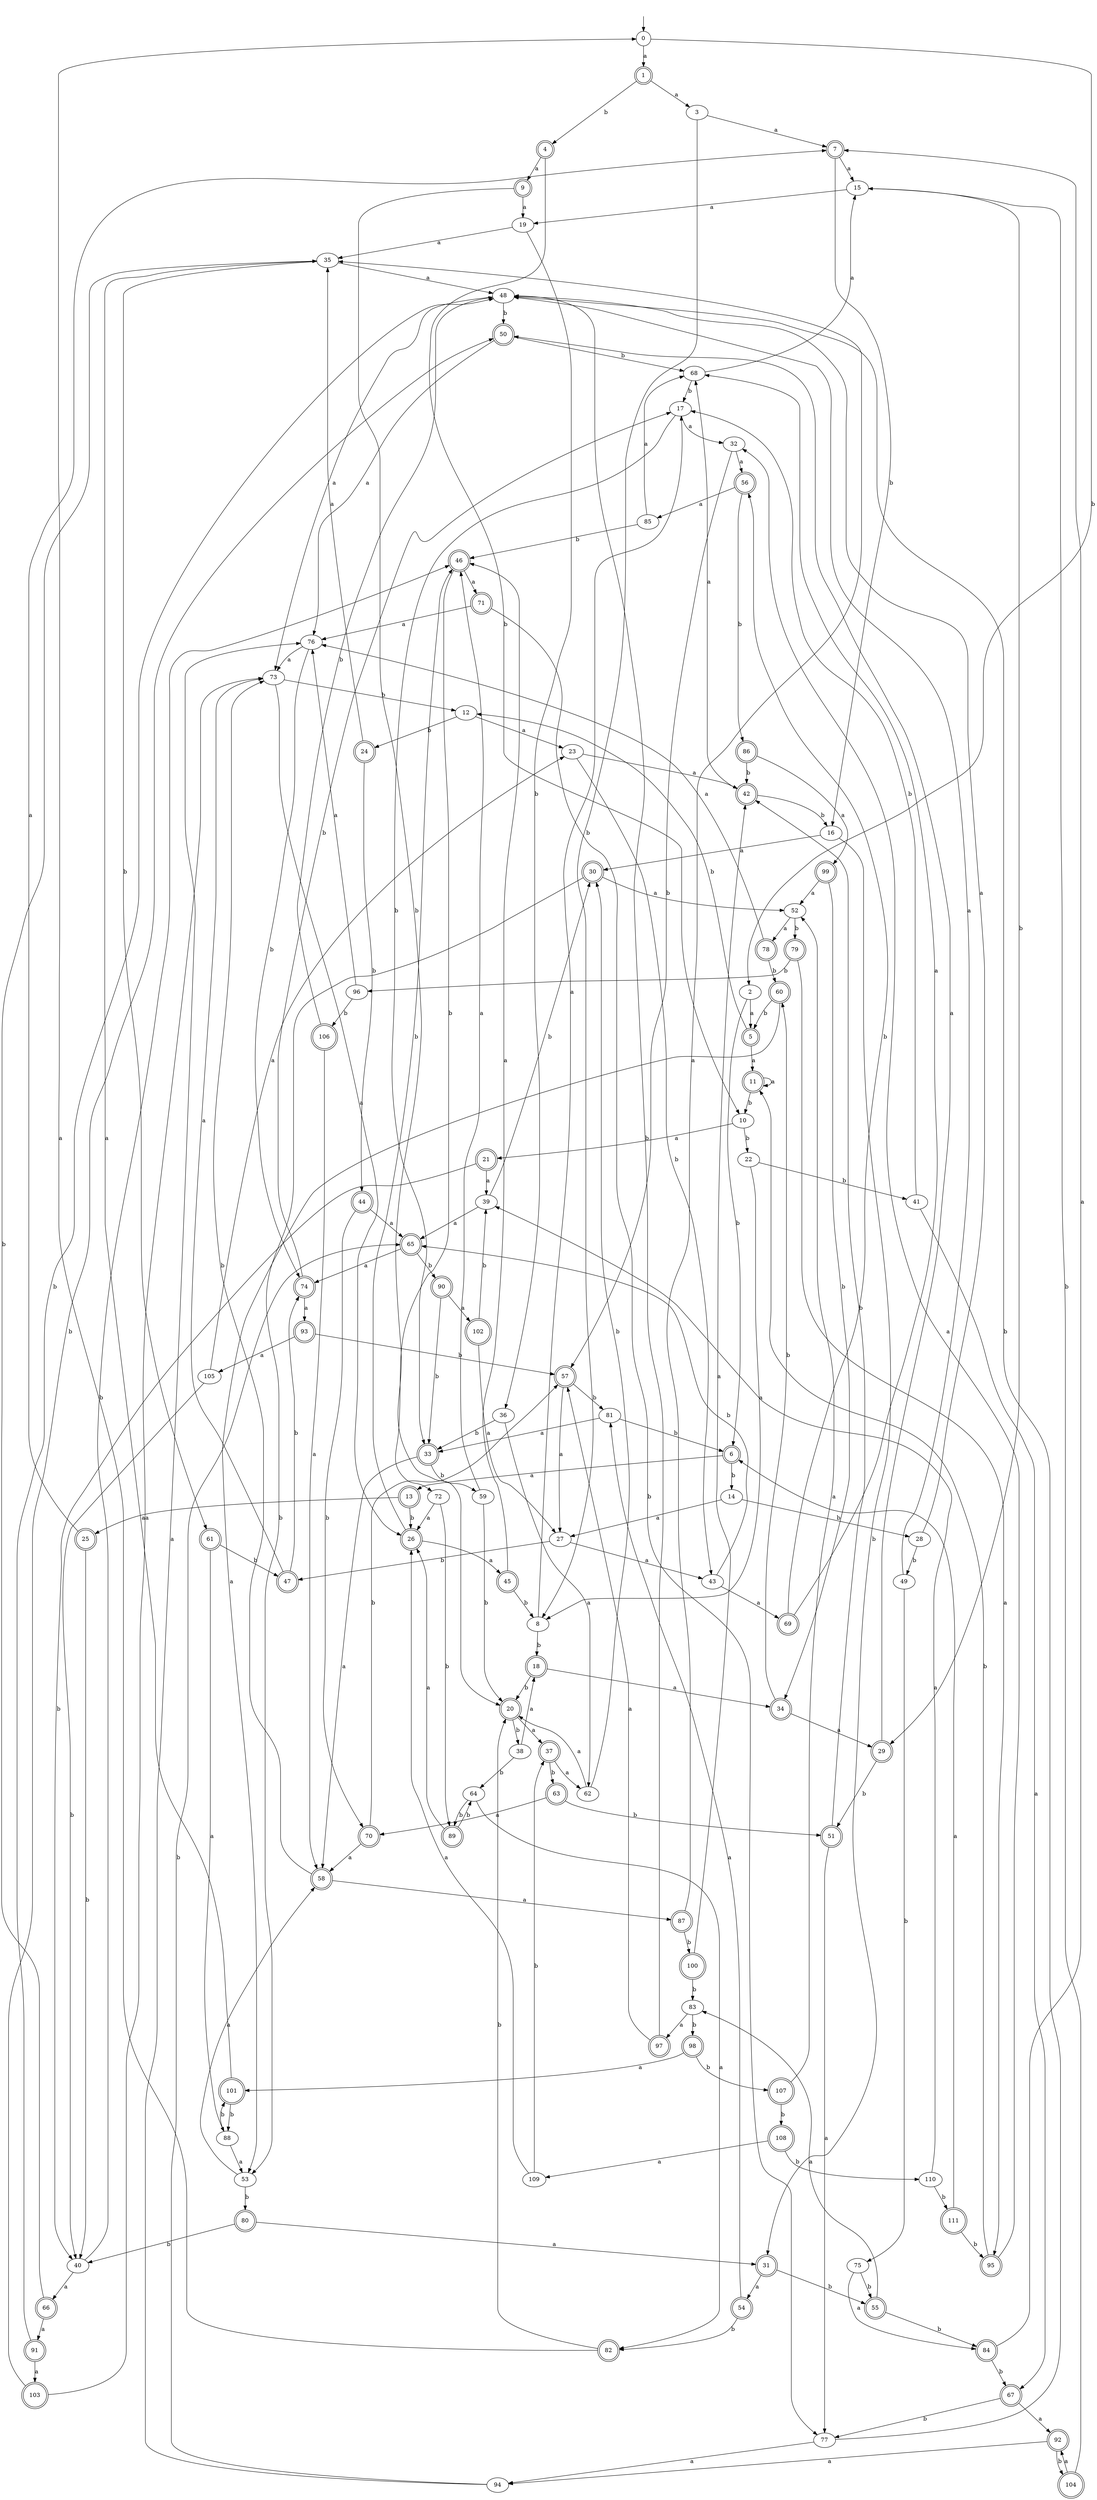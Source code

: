 digraph RandomDFA {
  __start0 [label="", shape=none];
  __start0 -> 0 [label=""];
  0 [shape=circle]
  0 -> 1 [label="a"]
  0 -> 2 [label="b"]
  1 [shape=doublecircle]
  1 -> 3 [label="a"]
  1 -> 4 [label="b"]
  2
  2 -> 5 [label="a"]
  2 -> 6 [label="b"]
  3
  3 -> 7 [label="a"]
  3 -> 8 [label="b"]
  4 [shape=doublecircle]
  4 -> 9 [label="a"]
  4 -> 10 [label="b"]
  5 [shape=doublecircle]
  5 -> 11 [label="a"]
  5 -> 12 [label="b"]
  6 [shape=doublecircle]
  6 -> 13 [label="a"]
  6 -> 14 [label="b"]
  7 [shape=doublecircle]
  7 -> 15 [label="a"]
  7 -> 16 [label="b"]
  8
  8 -> 17 [label="a"]
  8 -> 18 [label="b"]
  9 [shape=doublecircle]
  9 -> 19 [label="a"]
  9 -> 20 [label="b"]
  10
  10 -> 21 [label="a"]
  10 -> 22 [label="b"]
  11 [shape=doublecircle]
  11 -> 11 [label="a"]
  11 -> 10 [label="b"]
  12
  12 -> 23 [label="a"]
  12 -> 24 [label="b"]
  13 [shape=doublecircle]
  13 -> 25 [label="a"]
  13 -> 26 [label="b"]
  14
  14 -> 27 [label="a"]
  14 -> 28 [label="b"]
  15
  15 -> 19 [label="a"]
  15 -> 29 [label="b"]
  16
  16 -> 30 [label="a"]
  16 -> 31 [label="b"]
  17
  17 -> 32 [label="a"]
  17 -> 33 [label="b"]
  18 [shape=doublecircle]
  18 -> 34 [label="a"]
  18 -> 20 [label="b"]
  19
  19 -> 35 [label="a"]
  19 -> 36 [label="b"]
  20 [shape=doublecircle]
  20 -> 37 [label="a"]
  20 -> 38 [label="b"]
  21 [shape=doublecircle]
  21 -> 39 [label="a"]
  21 -> 40 [label="b"]
  22
  22 -> 8 [label="a"]
  22 -> 41 [label="b"]
  23
  23 -> 42 [label="a"]
  23 -> 43 [label="b"]
  24 [shape=doublecircle]
  24 -> 35 [label="a"]
  24 -> 44 [label="b"]
  25 [shape=doublecircle]
  25 -> 7 [label="a"]
  25 -> 40 [label="b"]
  26 [shape=doublecircle]
  26 -> 45 [label="a"]
  26 -> 46 [label="b"]
  27
  27 -> 43 [label="a"]
  27 -> 47 [label="b"]
  28
  28 -> 48 [label="a"]
  28 -> 49 [label="b"]
  29 [shape=doublecircle]
  29 -> 50 [label="a"]
  29 -> 51 [label="b"]
  30 [shape=doublecircle]
  30 -> 52 [label="a"]
  30 -> 53 [label="b"]
  31 [shape=doublecircle]
  31 -> 54 [label="a"]
  31 -> 55 [label="b"]
  32
  32 -> 56 [label="a"]
  32 -> 57 [label="b"]
  33 [shape=doublecircle]
  33 -> 58 [label="a"]
  33 -> 59 [label="b"]
  34 [shape=doublecircle]
  34 -> 29 [label="a"]
  34 -> 60 [label="b"]
  35
  35 -> 48 [label="a"]
  35 -> 61 [label="b"]
  36
  36 -> 62 [label="a"]
  36 -> 33 [label="b"]
  37 [shape=doublecircle]
  37 -> 62 [label="a"]
  37 -> 63 [label="b"]
  38
  38 -> 18 [label="a"]
  38 -> 64 [label="b"]
  39
  39 -> 65 [label="a"]
  39 -> 30 [label="b"]
  40
  40 -> 66 [label="a"]
  40 -> 46 [label="b"]
  41
  41 -> 67 [label="a"]
  41 -> 17 [label="b"]
  42 [shape=doublecircle]
  42 -> 68 [label="a"]
  42 -> 16 [label="b"]
  43
  43 -> 69 [label="a"]
  43 -> 65 [label="b"]
  44 [shape=doublecircle]
  44 -> 65 [label="a"]
  44 -> 70 [label="b"]
  45 [shape=doublecircle]
  45 -> 46 [label="a"]
  45 -> 8 [label="b"]
  46 [shape=doublecircle]
  46 -> 71 [label="a"]
  46 -> 72 [label="b"]
  47 [shape=doublecircle]
  47 -> 73 [label="a"]
  47 -> 74 [label="b"]
  48
  48 -> 73 [label="a"]
  48 -> 50 [label="b"]
  49
  49 -> 48 [label="a"]
  49 -> 75 [label="b"]
  50 [shape=doublecircle]
  50 -> 76 [label="a"]
  50 -> 68 [label="b"]
  51 [shape=doublecircle]
  51 -> 77 [label="a"]
  51 -> 42 [label="b"]
  52
  52 -> 78 [label="a"]
  52 -> 79 [label="b"]
  53
  53 -> 58 [label="a"]
  53 -> 80 [label="b"]
  54 [shape=doublecircle]
  54 -> 81 [label="a"]
  54 -> 82 [label="b"]
  55 [shape=doublecircle]
  55 -> 83 [label="a"]
  55 -> 84 [label="b"]
  56 [shape=doublecircle]
  56 -> 85 [label="a"]
  56 -> 86 [label="b"]
  57 [shape=doublecircle]
  57 -> 27 [label="a"]
  57 -> 81 [label="b"]
  58 [shape=doublecircle]
  58 -> 87 [label="a"]
  58 -> 73 [label="b"]
  59
  59 -> 46 [label="a"]
  59 -> 20 [label="b"]
  60 [shape=doublecircle]
  60 -> 53 [label="a"]
  60 -> 5 [label="b"]
  61 [shape=doublecircle]
  61 -> 88 [label="a"]
  61 -> 47 [label="b"]
  62
  62 -> 20 [label="a"]
  62 -> 30 [label="b"]
  63 [shape=doublecircle]
  63 -> 70 [label="a"]
  63 -> 51 [label="b"]
  64
  64 -> 82 [label="a"]
  64 -> 89 [label="b"]
  65 [shape=doublecircle]
  65 -> 74 [label="a"]
  65 -> 90 [label="b"]
  66 [shape=doublecircle]
  66 -> 91 [label="a"]
  66 -> 35 [label="b"]
  67 [shape=doublecircle]
  67 -> 92 [label="a"]
  67 -> 77 [label="b"]
  68
  68 -> 15 [label="a"]
  68 -> 17 [label="b"]
  69 [shape=doublecircle]
  69 -> 68 [label="a"]
  69 -> 56 [label="b"]
  70 [shape=doublecircle]
  70 -> 58 [label="a"]
  70 -> 57 [label="b"]
  71 [shape=doublecircle]
  71 -> 76 [label="a"]
  71 -> 77 [label="b"]
  72
  72 -> 26 [label="a"]
  72 -> 89 [label="b"]
  73
  73 -> 26 [label="a"]
  73 -> 12 [label="b"]
  74 [shape=doublecircle]
  74 -> 93 [label="a"]
  74 -> 17 [label="b"]
  75
  75 -> 84 [label="a"]
  75 -> 55 [label="b"]
  76
  76 -> 73 [label="a"]
  76 -> 74 [label="b"]
  77
  77 -> 94 [label="a"]
  77 -> 48 [label="b"]
  78 [shape=doublecircle]
  78 -> 76 [label="a"]
  78 -> 60 [label="b"]
  79 [shape=doublecircle]
  79 -> 95 [label="a"]
  79 -> 96 [label="b"]
  80 [shape=doublecircle]
  80 -> 31 [label="a"]
  80 -> 40 [label="b"]
  81
  81 -> 33 [label="a"]
  81 -> 6 [label="b"]
  82 [shape=doublecircle]
  82 -> 0 [label="a"]
  82 -> 20 [label="b"]
  83
  83 -> 97 [label="a"]
  83 -> 98 [label="b"]
  84 [shape=doublecircle]
  84 -> 7 [label="a"]
  84 -> 67 [label="b"]
  85
  85 -> 68 [label="a"]
  85 -> 46 [label="b"]
  86 [shape=doublecircle]
  86 -> 99 [label="a"]
  86 -> 42 [label="b"]
  87 [shape=doublecircle]
  87 -> 35 [label="a"]
  87 -> 100 [label="b"]
  88
  88 -> 53 [label="a"]
  88 -> 101 [label="b"]
  89 [shape=doublecircle]
  89 -> 26 [label="a"]
  89 -> 64 [label="b"]
  90 [shape=doublecircle]
  90 -> 102 [label="a"]
  90 -> 33 [label="b"]
  91 [shape=doublecircle]
  91 -> 103 [label="a"]
  91 -> 48 [label="b"]
  92 [shape=doublecircle]
  92 -> 94 [label="a"]
  92 -> 104 [label="b"]
  93 [shape=doublecircle]
  93 -> 105 [label="a"]
  93 -> 57 [label="b"]
  94
  94 -> 76 [label="a"]
  94 -> 65 [label="b"]
  95 [shape=doublecircle]
  95 -> 32 [label="a"]
  95 -> 11 [label="b"]
  96
  96 -> 76 [label="a"]
  96 -> 106 [label="b"]
  97 [shape=doublecircle]
  97 -> 57 [label="a"]
  97 -> 48 [label="b"]
  98 [shape=doublecircle]
  98 -> 101 [label="a"]
  98 -> 107 [label="b"]
  99 [shape=doublecircle]
  99 -> 52 [label="a"]
  99 -> 34 [label="b"]
  100 [shape=doublecircle]
  100 -> 42 [label="a"]
  100 -> 83 [label="b"]
  101 [shape=doublecircle]
  101 -> 35 [label="a"]
  101 -> 88 [label="b"]
  102 [shape=doublecircle]
  102 -> 27 [label="a"]
  102 -> 39 [label="b"]
  103 [shape=doublecircle]
  103 -> 73 [label="a"]
  103 -> 50 [label="b"]
  104 [shape=doublecircle]
  104 -> 92 [label="a"]
  104 -> 15 [label="b"]
  105
  105 -> 23 [label="a"]
  105 -> 40 [label="b"]
  106 [shape=doublecircle]
  106 -> 58 [label="a"]
  106 -> 48 [label="b"]
  107 [shape=doublecircle]
  107 -> 52 [label="a"]
  107 -> 108 [label="b"]
  108 [shape=doublecircle]
  108 -> 109 [label="a"]
  108 -> 110 [label="b"]
  109
  109 -> 26 [label="a"]
  109 -> 37 [label="b"]
  110
  110 -> 39 [label="a"]
  110 -> 111 [label="b"]
  111 [shape=doublecircle]
  111 -> 6 [label="a"]
  111 -> 95 [label="b"]
}
